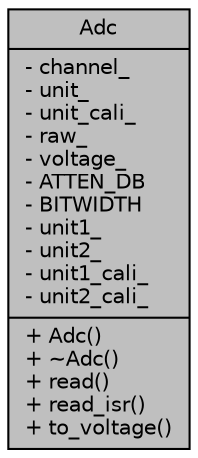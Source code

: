 digraph "Adc"
{
 // LATEX_PDF_SIZE
  edge [fontname="Helvetica",fontsize="10",labelfontname="Helvetica",labelfontsize="10"];
  node [fontname="Helvetica",fontsize="10",shape=record];
  Node1 [label="{Adc\n|- channel_\l- unit_\l- unit_cali_\l- raw_\l- voltage_\l- ATTEN_DB\l- BITWIDTH\l- unit1_\l- unit2_\l- unit1_cali_\l- unit2_cali_\l|+ Adc()\l+ ~Adc()\l+ read()\l+ read_isr()\l+ to_voltage()\l}",height=0.2,width=0.4,color="black", fillcolor="grey75", style="filled", fontcolor="black",tooltip=" "];
}
